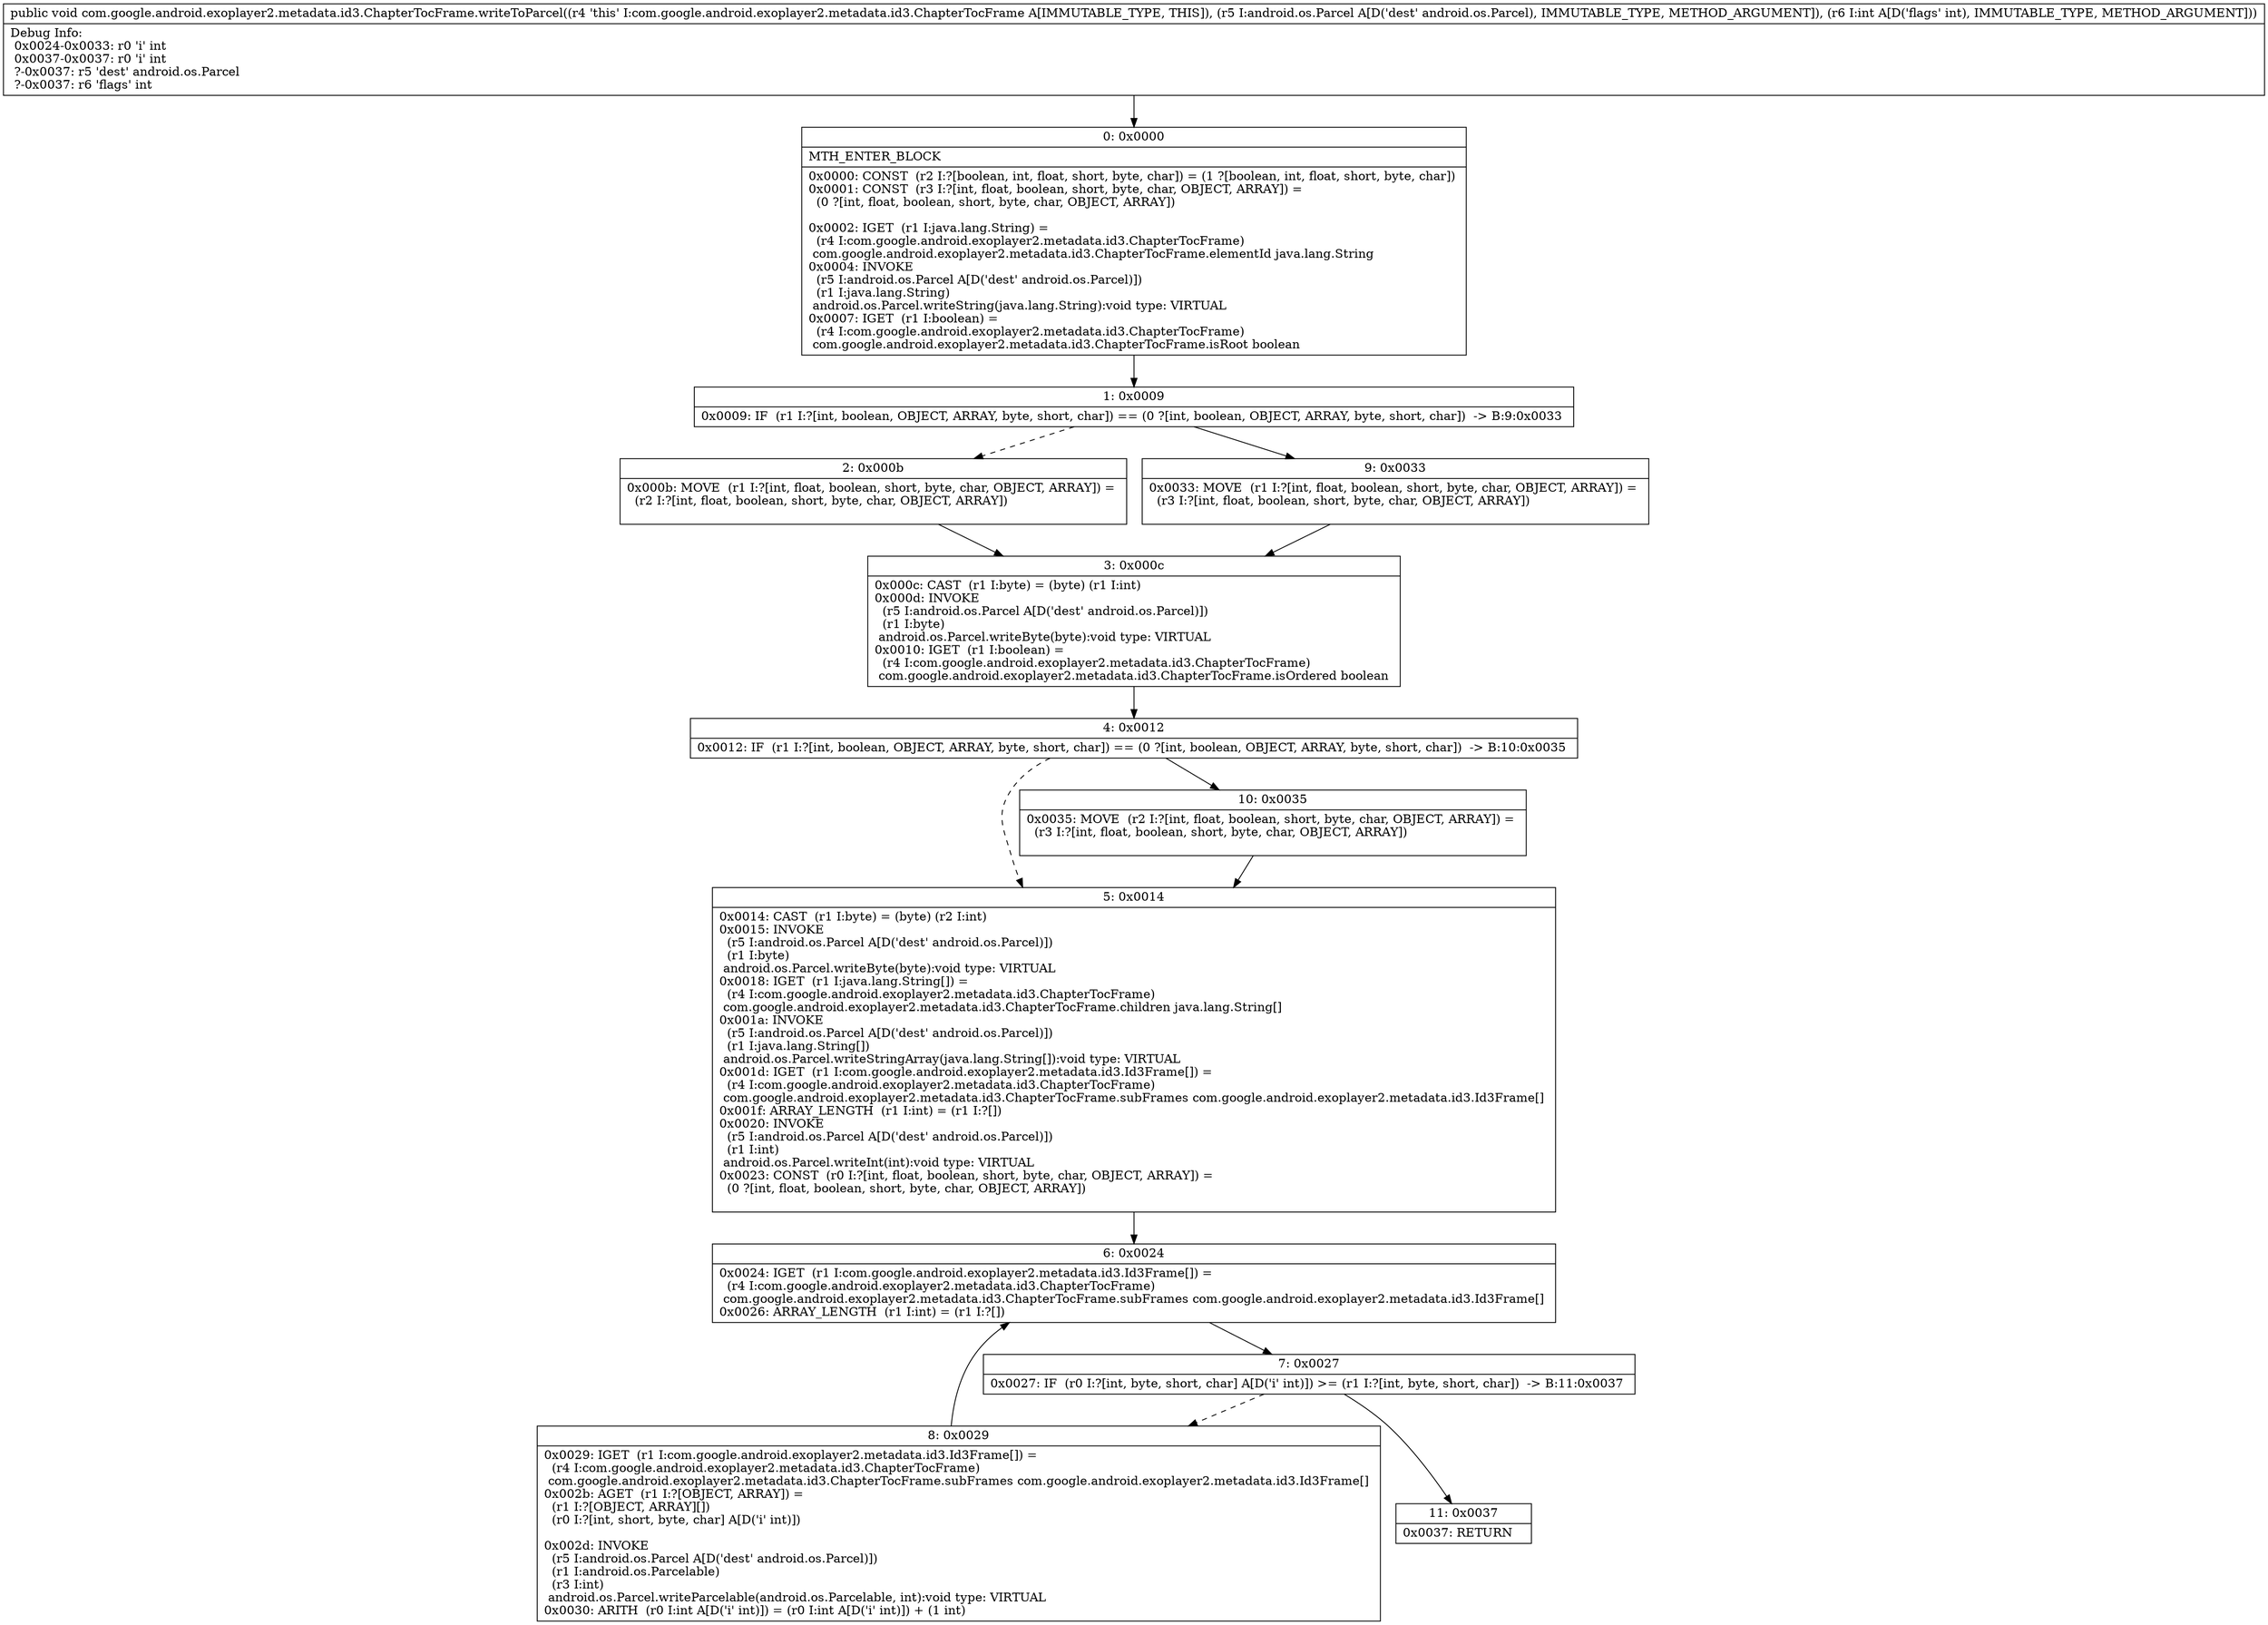 digraph "CFG forcom.google.android.exoplayer2.metadata.id3.ChapterTocFrame.writeToParcel(Landroid\/os\/Parcel;I)V" {
Node_0 [shape=record,label="{0\:\ 0x0000|MTH_ENTER_BLOCK\l|0x0000: CONST  (r2 I:?[boolean, int, float, short, byte, char]) = (1 ?[boolean, int, float, short, byte, char]) \l0x0001: CONST  (r3 I:?[int, float, boolean, short, byte, char, OBJECT, ARRAY]) = \l  (0 ?[int, float, boolean, short, byte, char, OBJECT, ARRAY])\l \l0x0002: IGET  (r1 I:java.lang.String) = \l  (r4 I:com.google.android.exoplayer2.metadata.id3.ChapterTocFrame)\l com.google.android.exoplayer2.metadata.id3.ChapterTocFrame.elementId java.lang.String \l0x0004: INVOKE  \l  (r5 I:android.os.Parcel A[D('dest' android.os.Parcel)])\l  (r1 I:java.lang.String)\l android.os.Parcel.writeString(java.lang.String):void type: VIRTUAL \l0x0007: IGET  (r1 I:boolean) = \l  (r4 I:com.google.android.exoplayer2.metadata.id3.ChapterTocFrame)\l com.google.android.exoplayer2.metadata.id3.ChapterTocFrame.isRoot boolean \l}"];
Node_1 [shape=record,label="{1\:\ 0x0009|0x0009: IF  (r1 I:?[int, boolean, OBJECT, ARRAY, byte, short, char]) == (0 ?[int, boolean, OBJECT, ARRAY, byte, short, char])  \-\> B:9:0x0033 \l}"];
Node_2 [shape=record,label="{2\:\ 0x000b|0x000b: MOVE  (r1 I:?[int, float, boolean, short, byte, char, OBJECT, ARRAY]) = \l  (r2 I:?[int, float, boolean, short, byte, char, OBJECT, ARRAY])\l \l}"];
Node_3 [shape=record,label="{3\:\ 0x000c|0x000c: CAST  (r1 I:byte) = (byte) (r1 I:int) \l0x000d: INVOKE  \l  (r5 I:android.os.Parcel A[D('dest' android.os.Parcel)])\l  (r1 I:byte)\l android.os.Parcel.writeByte(byte):void type: VIRTUAL \l0x0010: IGET  (r1 I:boolean) = \l  (r4 I:com.google.android.exoplayer2.metadata.id3.ChapterTocFrame)\l com.google.android.exoplayer2.metadata.id3.ChapterTocFrame.isOrdered boolean \l}"];
Node_4 [shape=record,label="{4\:\ 0x0012|0x0012: IF  (r1 I:?[int, boolean, OBJECT, ARRAY, byte, short, char]) == (0 ?[int, boolean, OBJECT, ARRAY, byte, short, char])  \-\> B:10:0x0035 \l}"];
Node_5 [shape=record,label="{5\:\ 0x0014|0x0014: CAST  (r1 I:byte) = (byte) (r2 I:int) \l0x0015: INVOKE  \l  (r5 I:android.os.Parcel A[D('dest' android.os.Parcel)])\l  (r1 I:byte)\l android.os.Parcel.writeByte(byte):void type: VIRTUAL \l0x0018: IGET  (r1 I:java.lang.String[]) = \l  (r4 I:com.google.android.exoplayer2.metadata.id3.ChapterTocFrame)\l com.google.android.exoplayer2.metadata.id3.ChapterTocFrame.children java.lang.String[] \l0x001a: INVOKE  \l  (r5 I:android.os.Parcel A[D('dest' android.os.Parcel)])\l  (r1 I:java.lang.String[])\l android.os.Parcel.writeStringArray(java.lang.String[]):void type: VIRTUAL \l0x001d: IGET  (r1 I:com.google.android.exoplayer2.metadata.id3.Id3Frame[]) = \l  (r4 I:com.google.android.exoplayer2.metadata.id3.ChapterTocFrame)\l com.google.android.exoplayer2.metadata.id3.ChapterTocFrame.subFrames com.google.android.exoplayer2.metadata.id3.Id3Frame[] \l0x001f: ARRAY_LENGTH  (r1 I:int) = (r1 I:?[]) \l0x0020: INVOKE  \l  (r5 I:android.os.Parcel A[D('dest' android.os.Parcel)])\l  (r1 I:int)\l android.os.Parcel.writeInt(int):void type: VIRTUAL \l0x0023: CONST  (r0 I:?[int, float, boolean, short, byte, char, OBJECT, ARRAY]) = \l  (0 ?[int, float, boolean, short, byte, char, OBJECT, ARRAY])\l \l}"];
Node_6 [shape=record,label="{6\:\ 0x0024|0x0024: IGET  (r1 I:com.google.android.exoplayer2.metadata.id3.Id3Frame[]) = \l  (r4 I:com.google.android.exoplayer2.metadata.id3.ChapterTocFrame)\l com.google.android.exoplayer2.metadata.id3.ChapterTocFrame.subFrames com.google.android.exoplayer2.metadata.id3.Id3Frame[] \l0x0026: ARRAY_LENGTH  (r1 I:int) = (r1 I:?[]) \l}"];
Node_7 [shape=record,label="{7\:\ 0x0027|0x0027: IF  (r0 I:?[int, byte, short, char] A[D('i' int)]) \>= (r1 I:?[int, byte, short, char])  \-\> B:11:0x0037 \l}"];
Node_8 [shape=record,label="{8\:\ 0x0029|0x0029: IGET  (r1 I:com.google.android.exoplayer2.metadata.id3.Id3Frame[]) = \l  (r4 I:com.google.android.exoplayer2.metadata.id3.ChapterTocFrame)\l com.google.android.exoplayer2.metadata.id3.ChapterTocFrame.subFrames com.google.android.exoplayer2.metadata.id3.Id3Frame[] \l0x002b: AGET  (r1 I:?[OBJECT, ARRAY]) = \l  (r1 I:?[OBJECT, ARRAY][])\l  (r0 I:?[int, short, byte, char] A[D('i' int)])\l \l0x002d: INVOKE  \l  (r5 I:android.os.Parcel A[D('dest' android.os.Parcel)])\l  (r1 I:android.os.Parcelable)\l  (r3 I:int)\l android.os.Parcel.writeParcelable(android.os.Parcelable, int):void type: VIRTUAL \l0x0030: ARITH  (r0 I:int A[D('i' int)]) = (r0 I:int A[D('i' int)]) + (1 int) \l}"];
Node_9 [shape=record,label="{9\:\ 0x0033|0x0033: MOVE  (r1 I:?[int, float, boolean, short, byte, char, OBJECT, ARRAY]) = \l  (r3 I:?[int, float, boolean, short, byte, char, OBJECT, ARRAY])\l \l}"];
Node_10 [shape=record,label="{10\:\ 0x0035|0x0035: MOVE  (r2 I:?[int, float, boolean, short, byte, char, OBJECT, ARRAY]) = \l  (r3 I:?[int, float, boolean, short, byte, char, OBJECT, ARRAY])\l \l}"];
Node_11 [shape=record,label="{11\:\ 0x0037|0x0037: RETURN   \l}"];
MethodNode[shape=record,label="{public void com.google.android.exoplayer2.metadata.id3.ChapterTocFrame.writeToParcel((r4 'this' I:com.google.android.exoplayer2.metadata.id3.ChapterTocFrame A[IMMUTABLE_TYPE, THIS]), (r5 I:android.os.Parcel A[D('dest' android.os.Parcel), IMMUTABLE_TYPE, METHOD_ARGUMENT]), (r6 I:int A[D('flags' int), IMMUTABLE_TYPE, METHOD_ARGUMENT]))  | Debug Info:\l  0x0024\-0x0033: r0 'i' int\l  0x0037\-0x0037: r0 'i' int\l  ?\-0x0037: r5 'dest' android.os.Parcel\l  ?\-0x0037: r6 'flags' int\l}"];
MethodNode -> Node_0;
Node_0 -> Node_1;
Node_1 -> Node_2[style=dashed];
Node_1 -> Node_9;
Node_2 -> Node_3;
Node_3 -> Node_4;
Node_4 -> Node_5[style=dashed];
Node_4 -> Node_10;
Node_5 -> Node_6;
Node_6 -> Node_7;
Node_7 -> Node_8[style=dashed];
Node_7 -> Node_11;
Node_8 -> Node_6;
Node_9 -> Node_3;
Node_10 -> Node_5;
}


